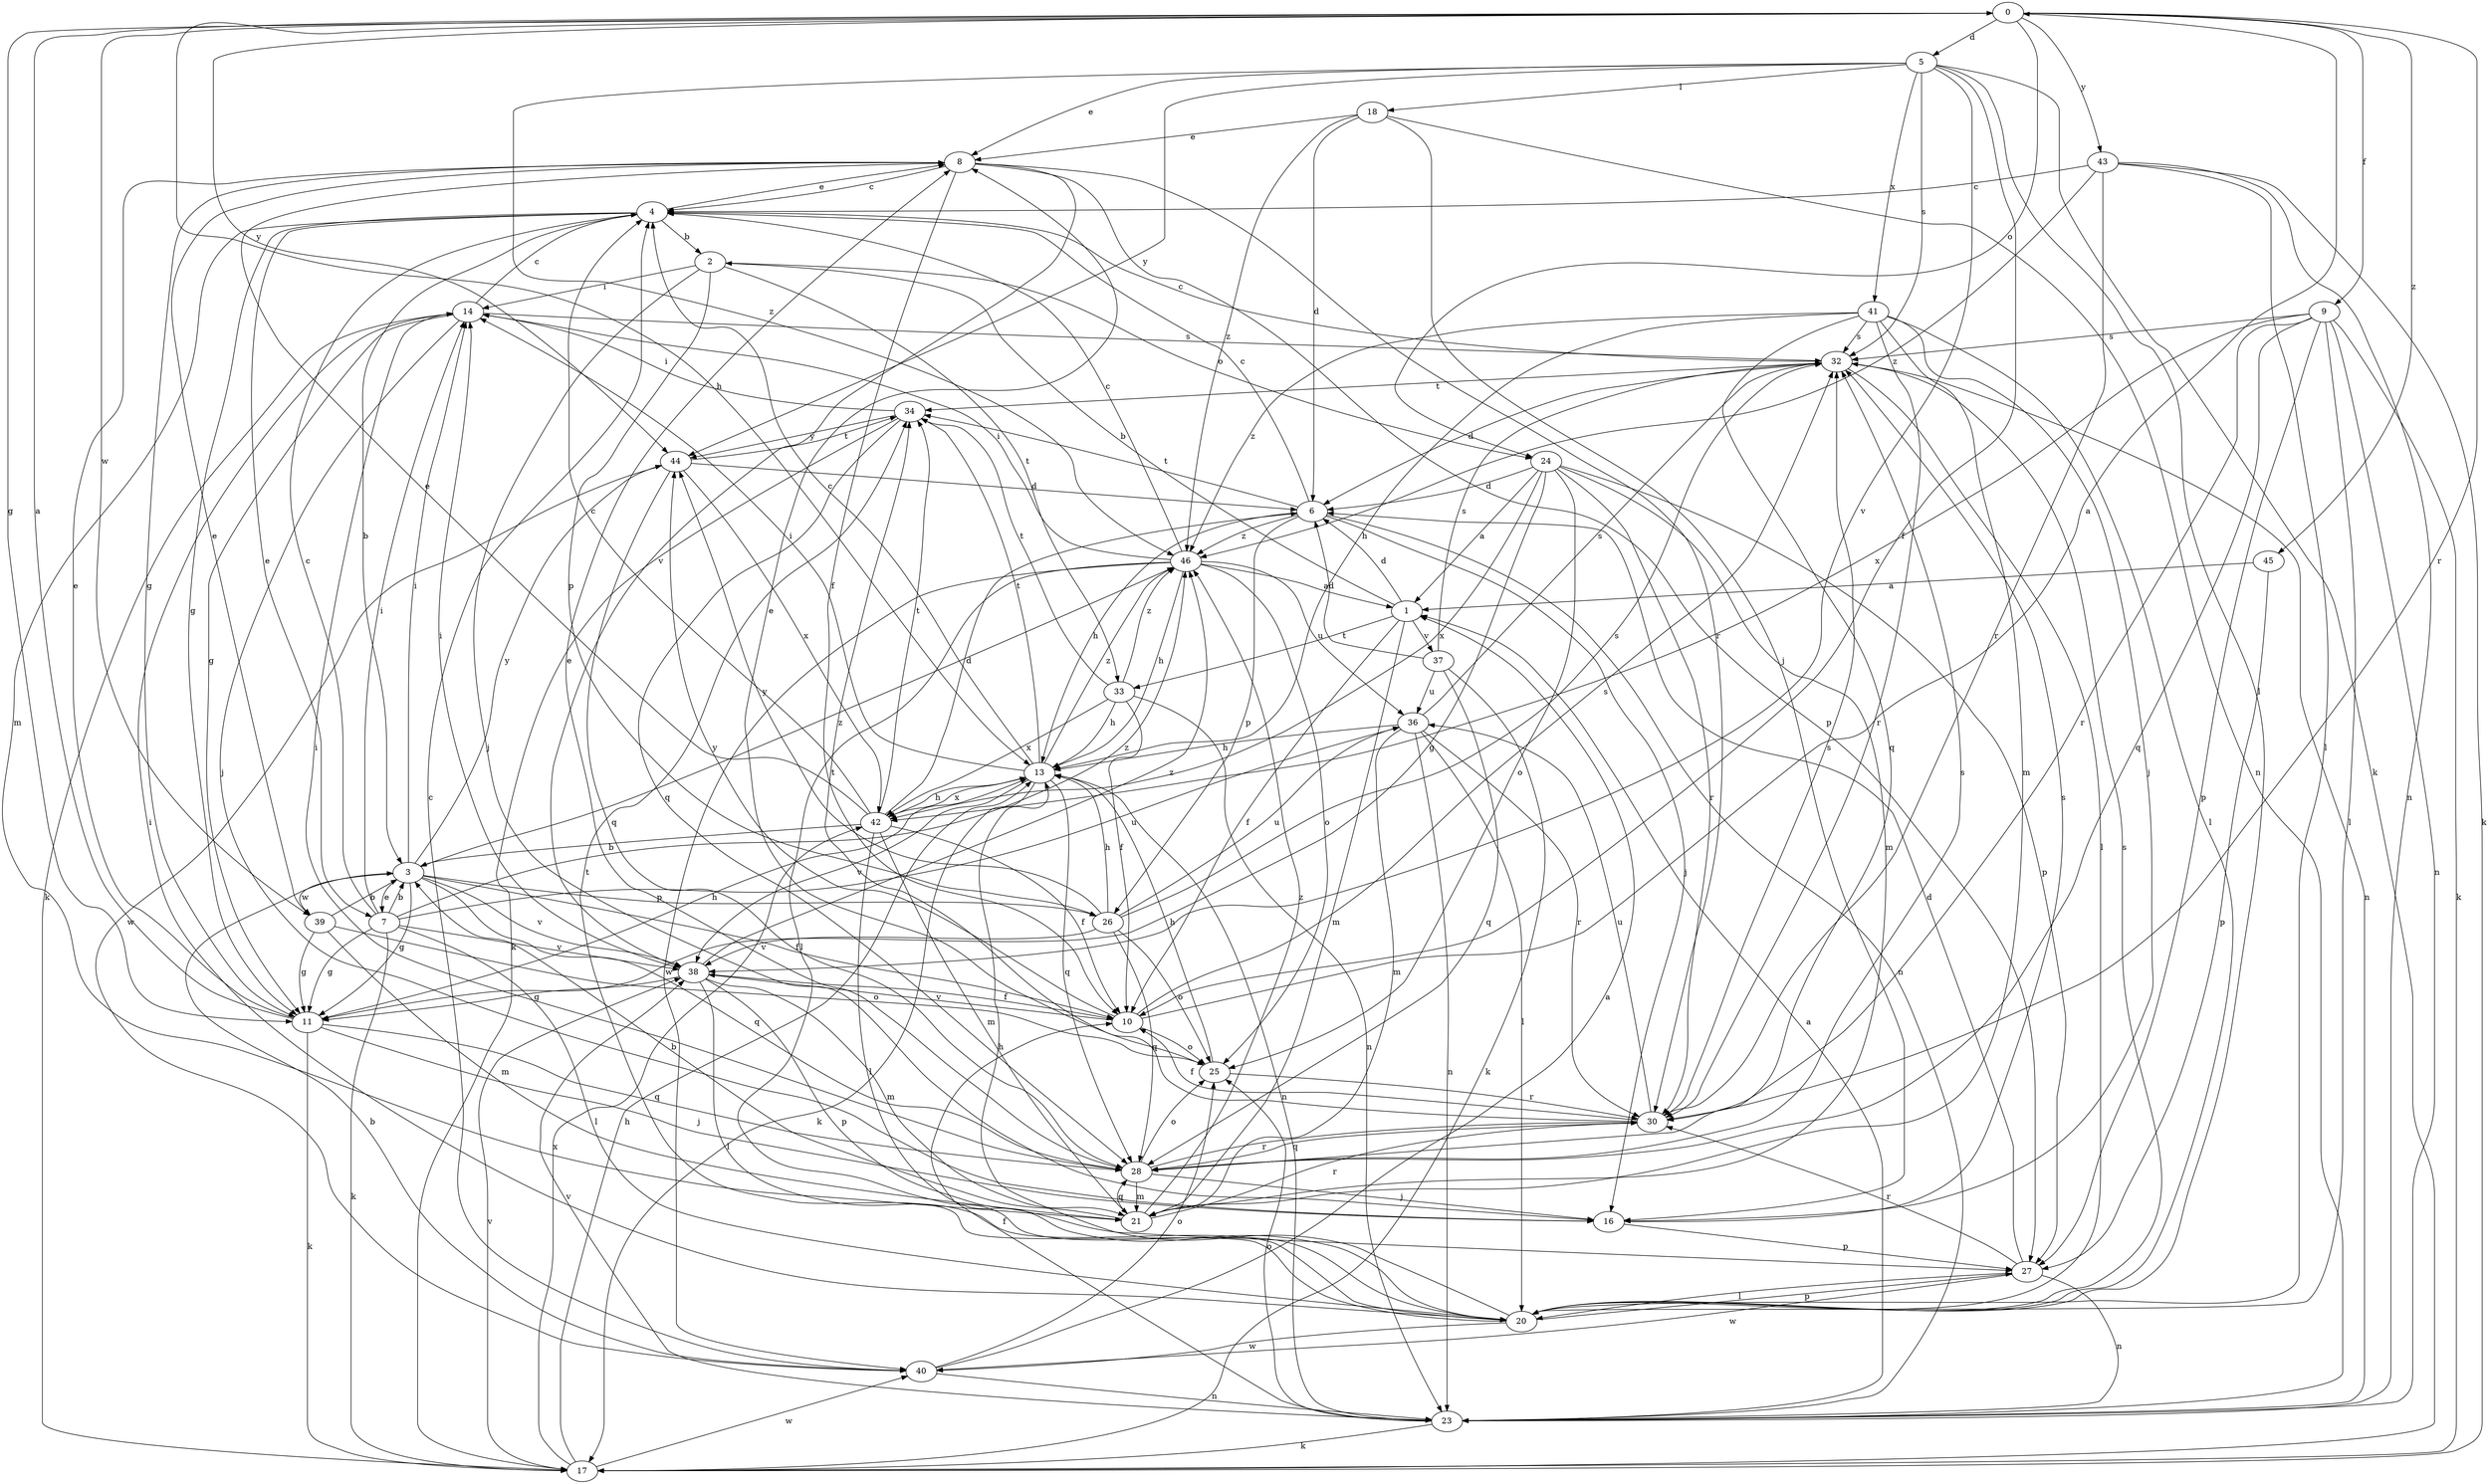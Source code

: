 strict digraph  {
0;
1;
2;
3;
4;
5;
6;
7;
8;
9;
10;
11;
13;
14;
16;
17;
18;
20;
21;
23;
24;
25;
26;
27;
28;
30;
32;
33;
34;
36;
37;
38;
39;
40;
41;
42;
43;
44;
45;
46;
0 -> 5  [label=d];
0 -> 9  [label=f];
0 -> 11  [label=g];
0 -> 13  [label=h];
0 -> 24  [label=o];
0 -> 30  [label=r];
0 -> 39  [label=w];
0 -> 43  [label=y];
0 -> 44  [label=y];
0 -> 45  [label=z];
1 -> 2  [label=b];
1 -> 6  [label=d];
1 -> 10  [label=f];
1 -> 21  [label=m];
1 -> 33  [label=t];
1 -> 37  [label=v];
2 -> 14  [label=i];
2 -> 16  [label=j];
2 -> 24  [label=o];
2 -> 26  [label=p];
2 -> 33  [label=t];
3 -> 7  [label=e];
3 -> 10  [label=f];
3 -> 11  [label=g];
3 -> 14  [label=i];
3 -> 26  [label=p];
3 -> 28  [label=q];
3 -> 38  [label=v];
3 -> 39  [label=w];
3 -> 44  [label=y];
3 -> 46  [label=z];
4 -> 2  [label=b];
4 -> 3  [label=b];
4 -> 7  [label=e];
4 -> 8  [label=e];
4 -> 11  [label=g];
4 -> 21  [label=m];
5 -> 8  [label=e];
5 -> 10  [label=f];
5 -> 17  [label=k];
5 -> 18  [label=l];
5 -> 20  [label=l];
5 -> 32  [label=s];
5 -> 38  [label=v];
5 -> 41  [label=x];
5 -> 44  [label=y];
5 -> 46  [label=z];
6 -> 4  [label=c];
6 -> 13  [label=h];
6 -> 16  [label=j];
6 -> 23  [label=n];
6 -> 26  [label=p];
6 -> 34  [label=t];
6 -> 46  [label=z];
7 -> 3  [label=b];
7 -> 4  [label=c];
7 -> 11  [label=g];
7 -> 14  [label=i];
7 -> 17  [label=k];
7 -> 20  [label=l];
7 -> 36  [label=u];
7 -> 38  [label=v];
7 -> 46  [label=z];
8 -> 4  [label=c];
8 -> 10  [label=f];
8 -> 11  [label=g];
8 -> 27  [label=p];
8 -> 30  [label=r];
8 -> 38  [label=v];
9 -> 17  [label=k];
9 -> 20  [label=l];
9 -> 23  [label=n];
9 -> 27  [label=p];
9 -> 28  [label=q];
9 -> 30  [label=r];
9 -> 32  [label=s];
9 -> 42  [label=x];
10 -> 0  [label=a];
10 -> 25  [label=o];
10 -> 32  [label=s];
10 -> 38  [label=v];
10 -> 44  [label=y];
11 -> 0  [label=a];
11 -> 8  [label=e];
11 -> 13  [label=h];
11 -> 16  [label=j];
11 -> 17  [label=k];
11 -> 28  [label=q];
13 -> 4  [label=c];
13 -> 14  [label=i];
13 -> 17  [label=k];
13 -> 23  [label=n];
13 -> 28  [label=q];
13 -> 34  [label=t];
13 -> 38  [label=v];
13 -> 42  [label=x];
13 -> 46  [label=z];
14 -> 4  [label=c];
14 -> 11  [label=g];
14 -> 16  [label=j];
14 -> 17  [label=k];
14 -> 32  [label=s];
16 -> 27  [label=p];
16 -> 32  [label=s];
17 -> 13  [label=h];
17 -> 38  [label=v];
17 -> 40  [label=w];
17 -> 42  [label=x];
18 -> 6  [label=d];
18 -> 8  [label=e];
18 -> 16  [label=j];
18 -> 23  [label=n];
18 -> 46  [label=z];
20 -> 13  [label=h];
20 -> 14  [label=i];
20 -> 27  [label=p];
20 -> 32  [label=s];
20 -> 34  [label=t];
20 -> 40  [label=w];
21 -> 3  [label=b];
21 -> 28  [label=q];
21 -> 30  [label=r];
21 -> 46  [label=z];
23 -> 1  [label=a];
23 -> 10  [label=f];
23 -> 17  [label=k];
23 -> 25  [label=o];
23 -> 38  [label=v];
24 -> 1  [label=a];
24 -> 6  [label=d];
24 -> 11  [label=g];
24 -> 21  [label=m];
24 -> 25  [label=o];
24 -> 27  [label=p];
24 -> 30  [label=r];
24 -> 42  [label=x];
25 -> 8  [label=e];
25 -> 13  [label=h];
25 -> 30  [label=r];
26 -> 13  [label=h];
26 -> 25  [label=o];
26 -> 28  [label=q];
26 -> 32  [label=s];
26 -> 36  [label=u];
26 -> 38  [label=v];
26 -> 44  [label=y];
27 -> 6  [label=d];
27 -> 20  [label=l];
27 -> 23  [label=n];
27 -> 30  [label=r];
27 -> 40  [label=w];
28 -> 8  [label=e];
28 -> 14  [label=i];
28 -> 16  [label=j];
28 -> 21  [label=m];
28 -> 25  [label=o];
28 -> 30  [label=r];
28 -> 32  [label=s];
30 -> 10  [label=f];
30 -> 28  [label=q];
30 -> 32  [label=s];
30 -> 34  [label=t];
30 -> 36  [label=u];
32 -> 4  [label=c];
32 -> 6  [label=d];
32 -> 20  [label=l];
32 -> 23  [label=n];
32 -> 34  [label=t];
33 -> 10  [label=f];
33 -> 13  [label=h];
33 -> 23  [label=n];
33 -> 34  [label=t];
33 -> 42  [label=x];
33 -> 46  [label=z];
34 -> 14  [label=i];
34 -> 17  [label=k];
34 -> 28  [label=q];
34 -> 44  [label=y];
36 -> 13  [label=h];
36 -> 20  [label=l];
36 -> 21  [label=m];
36 -> 23  [label=n];
36 -> 30  [label=r];
36 -> 32  [label=s];
37 -> 6  [label=d];
37 -> 17  [label=k];
37 -> 28  [label=q];
37 -> 32  [label=s];
37 -> 36  [label=u];
38 -> 10  [label=f];
38 -> 11  [label=g];
38 -> 14  [label=i];
38 -> 20  [label=l];
38 -> 21  [label=m];
38 -> 27  [label=p];
38 -> 46  [label=z];
39 -> 3  [label=b];
39 -> 8  [label=e];
39 -> 11  [label=g];
39 -> 21  [label=m];
39 -> 25  [label=o];
40 -> 1  [label=a];
40 -> 3  [label=b];
40 -> 4  [label=c];
40 -> 23  [label=n];
40 -> 25  [label=o];
41 -> 13  [label=h];
41 -> 16  [label=j];
41 -> 20  [label=l];
41 -> 21  [label=m];
41 -> 28  [label=q];
41 -> 30  [label=r];
41 -> 32  [label=s];
41 -> 46  [label=z];
42 -> 3  [label=b];
42 -> 4  [label=c];
42 -> 6  [label=d];
42 -> 8  [label=e];
42 -> 10  [label=f];
42 -> 13  [label=h];
42 -> 20  [label=l];
42 -> 21  [label=m];
42 -> 34  [label=t];
43 -> 4  [label=c];
43 -> 17  [label=k];
43 -> 20  [label=l];
43 -> 23  [label=n];
43 -> 30  [label=r];
43 -> 46  [label=z];
44 -> 6  [label=d];
44 -> 28  [label=q];
44 -> 34  [label=t];
44 -> 40  [label=w];
44 -> 42  [label=x];
45 -> 1  [label=a];
45 -> 27  [label=p];
46 -> 1  [label=a];
46 -> 4  [label=c];
46 -> 13  [label=h];
46 -> 14  [label=i];
46 -> 20  [label=l];
46 -> 25  [label=o];
46 -> 36  [label=u];
46 -> 40  [label=w];
}
